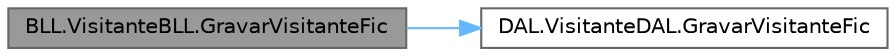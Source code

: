 digraph "BLL.VisitanteBLL.GravarVisitanteFic"
{
 // LATEX_PDF_SIZE
  bgcolor="transparent";
  edge [fontname=Helvetica,fontsize=10,labelfontname=Helvetica,labelfontsize=10];
  node [fontname=Helvetica,fontsize=10,shape=box,height=0.2,width=0.4];
  rankdir="LR";
  Node1 [id="Node000001",label="BLL.VisitanteBLL.GravarVisitanteFic",height=0.2,width=0.4,color="gray40", fillcolor="grey60", style="filled", fontcolor="black",tooltip="Guarda a lista de visitantes num ficheiro JSON."];
  Node1 -> Node2 [id="edge1_Node000001_Node000002",color="steelblue1",style="solid",tooltip=" "];
  Node2 [id="Node000002",label="DAL.VisitanteDAL.GravarVisitanteFic",height=0.2,width=0.4,color="grey40", fillcolor="white", style="filled",URL="$class_d_a_l_1_1_visitante_d_a_l.html#ac42a9748a48331def17484fefb290b8a",tooltip="Grava a lista de visitantes em um arquivo JSON."];
}
